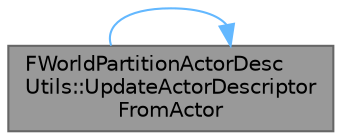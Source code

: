 digraph "FWorldPartitionActorDescUtils::UpdateActorDescriptorFromActor"
{
 // INTERACTIVE_SVG=YES
 // LATEX_PDF_SIZE
  bgcolor="transparent";
  edge [fontname=Helvetica,fontsize=10,labelfontname=Helvetica,labelfontsize=10];
  node [fontname=Helvetica,fontsize=10,shape=box,height=0.2,width=0.4];
  rankdir="LR";
  Node1 [id="Node000001",label="FWorldPartitionActorDesc\lUtils::UpdateActorDescriptor\lFromActor",height=0.2,width=0.4,color="gray40", fillcolor="grey60", style="filled", fontcolor="black",tooltip="Update an actor descriptor with new values coming from the provided actor."];
  Node1 -> Node1 [id="edge1_Node000001_Node000001",color="steelblue1",style="solid",tooltip=" "];
}
